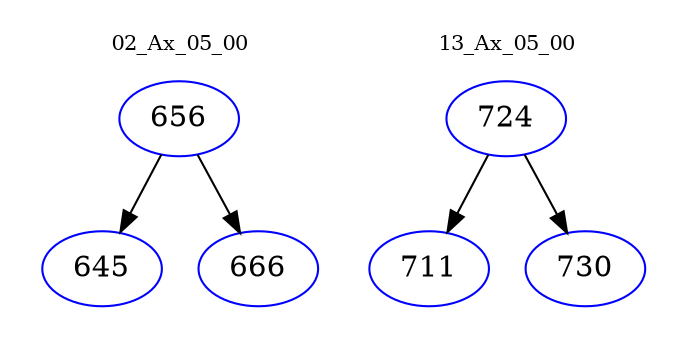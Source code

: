 digraph{
subgraph cluster_0 {
color = white
label = "02_Ax_05_00";
fontsize=10;
T0_656 [label="656", color="blue"]
T0_656 -> T0_645 [color="black"]
T0_645 [label="645", color="blue"]
T0_656 -> T0_666 [color="black"]
T0_666 [label="666", color="blue"]
}
subgraph cluster_1 {
color = white
label = "13_Ax_05_00";
fontsize=10;
T1_724 [label="724", color="blue"]
T1_724 -> T1_711 [color="black"]
T1_711 [label="711", color="blue"]
T1_724 -> T1_730 [color="black"]
T1_730 [label="730", color="blue"]
}
}
